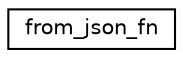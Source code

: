 digraph "Graphical Class Hierarchy"
{
 // LATEX_PDF_SIZE
  edge [fontname="Helvetica",fontsize="10",labelfontname="Helvetica",labelfontsize="10"];
  node [fontname="Helvetica",fontsize="10",shape=record];
  rankdir="LR";
  Node0 [label="from_json_fn",height=0.2,width=0.4,color="black", fillcolor="white", style="filled",URL="$structdetail_1_1from__json__fn.html",tooltip=" "];
}
